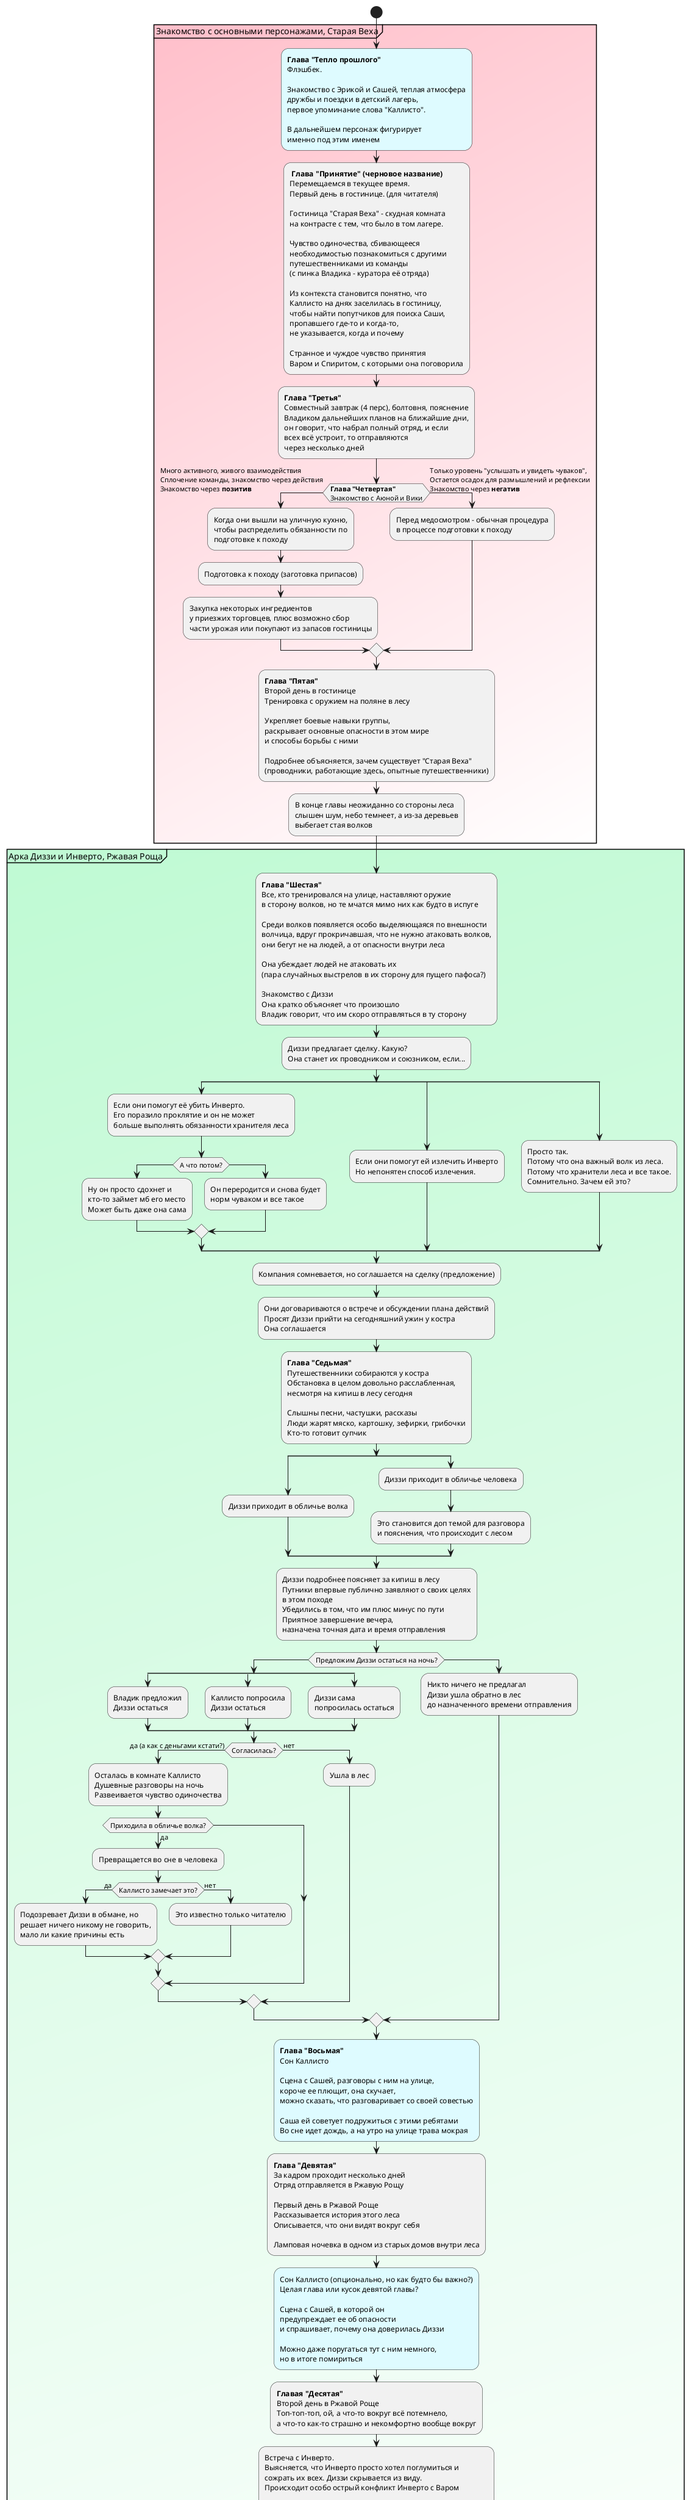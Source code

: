 @startuml
start

partition #pink/white "Знакомство с основными персонажами, Старая Веха" {

#defbff:<b>Глава "Тепло прошлого"
Флэшбек.

Знакомство с Эрикой и Сашей, теплая атмосфера
дружбы и поездки в детский лагерь,
первое упоминание слова "Каллисто".

В дальнейшем персонаж фигурирует
именно под этим именем;

:<b> Глава "Принятие" (черновое название)
Перемещаемся в текущее время.
Первый день в гостинице. (для читателя)

Гостиница "Старая Веха" - скудная комната
на контрасте с тем, что было в том лагере.

Чувство одиночества, сбивающееся
необходимостью познакомиться с другими
путешественниками из команды
(с пинка Владика - куратора её отряда)

Из контекста становится понятно, что
Каллисто на днях заселилась в гостиницу,
чтобы найти попутчиков для поиска Саши,
пропавшего где-то и когда-то,
не указывается, когда и почему

Странное и чуждое чувство принятия
Варом и Спиритом, с которыми она поговорила;

:<b>Глава "Третья"
Совместный завтрак (4 перс), болтовня, пояснение
Владиком дальнейших планов на ближайшие дни,
он говорит, что набрал полный отряд, и если
всех всё устроит, то отправляются
через несколько дней;

if (<b>Глава "Четвертая"\nЗнакомство с Аюной и Вики) is (Много активного, живого взаимодействия\nСплочение команды, знакомство через действия\nЗнакомство через <b>позитив) then
    :Когда они вышли на уличную кухню,
    чтобы распределить обязанности по
    подготовке к походу;

    :Подготовка к походу (заготовка припасов);

    :Закупка некоторых ингредиентов
    у приезжих торговцев, плюс возможно сбор
    части урожая или покупают из запасов гостиницы;
else (Только уровень "услышать и увидеть чуваков",\nОстается осадок для размышлений и рефлексии\nЗнакомство через <b>негатив)
    :Перед медосмотром - обычная процедура
    в процессе подготовки к походу;
endif

:<b>Глава "Пятая"
Второй день в гостинице
Тренировка с оружием на поляне в лесу

Укрепляет боевые навыки группы,
раскрывает основные опасности в этом мире
и способы борьбы с ними

Подробнее объясняется, зачем существует "Старая Веха"
(проводники, работающие здесь, опытные путешественники);

:В конце главы неожиданно со стороны леса
слышен шум, небо темнеет, а из-за деревьев
выбегает стая волков;

}

partition #c0fad4/white "Арка Диззи и Инверто, Ржавая Роща" {

:<b>Глава "Шестая"
Все, кто тренировался на улице, наставляют оружие
в сторону волков, но те мчатся мимо них как будто в испуге

Среди волков появляется особо выделяющаяся по внешности
волчица, вдруг прокричавшая, что не нужно атаковать волков,
они бегут не на людей, а от опасности внутри леса

Она убеждает людей не атаковать их
(пара случайных выстрелов в их сторону для пущего пафоса?)

Знакомство с Диззи
Она кратко объясняет что произошло
Владик говорит, что им скоро отправляться в ту сторону;

:Диззи предлагает сделку. Какую?
Она станет их проводником и союзником, если...;

split
   :Если они помогут её убить Инверто.
   Его поразило проклятие и он не может
   больше выполнять обязанности хранителя леса;

   if (А что потом?) then
    :Ну он просто сдохнет и
    кто-то займет мб его место
    Может быть даже она сама;
   else
    :Он переродится и снова будет
    норм чуваком и все такое;
   endif

split again
   :Если они помогут ей излечить Инверто
   Но непонятен способ излечения.;
split again
   :Просто так.
   Потому что она важный волк из леса.
   Потому что хранители леса и все такое.
   Сомнительно. Зачем ей это?;
end split
:Компания сомневается, но соглашается на сделку (предложение);

:Они договариваются о встрече и обсуждении плана действий
Просят Диззи прийти на сегодняшний ужин у костра
Она соглашается;

:<b>Глава "Седьмая"
Путешественники собираются у костра
Обстановка в целом довольно расслабленная,
несмотря на кипиш в лесу сегодня

Слышны песни, частушки, рассказы
Люди жарят мяско, картошку, зефирки, грибочки
Кто-то готовит супчик;

split
:Диззи приходит в обличье волка;

split again
:Диззи приходит в обличье человека;
:Это становится доп темой для разговора
и пояснения, что происходит с лесом;

end split

:Диззи подробнее поясняет за кипиш в лесу
Путники впервые публично заявляют о своих целях
в этом походе
Убедились в том, что им плюс минус по пути
Приятное завершение вечера,
назначена точная дата и время отправления;

if (Предложим Диззи остаться на ночь?) then

split
:Владик предложил
Диззи остаться;
split again
:Каллисто попросила
Диззи остаться;
split again
:Диззи сама
попросилась остаться;
end split

if (Согласилась?) then (да (а как с деньгами кстати?))
    :Осталась в комнате Каллисто
    Душевные разговоры на ночь
    Развеивается чувство одиночества;

    if (Приходила в обличье волка?) then (да)
        :Превращается во сне в человека;
        if (Каллисто замечает это?) then (да)
            :Подозревает Диззи в обмане, но
            решает ничего никому не говорить,
            мало ли какие причины есть;
        else (нет)
            :Это известно только читателю;
        end if


    endif
else (нет)
    :Ушла в лес;
endif

else
:Никто ничего не предлагал
Диззи ушла обратно в лес
до назначенного времени отправления;
endif

#defbff:<b>Глава "Восьмая"
Сон Каллисто

Сцена с Сашей, разговоры с ним на улице,
короче ее плющит, она скучает,
можно сказать, что разговаривает со своей совестью

Саша ей советует подружиться с этими ребятами
Во сне идет дождь, а на утро на улице трава мокрая;

:<b>Глава "Девятая"
За кадром проходит несколько дней
Отряд отправляется в Ржавую Рощу

Первый день в Ржавой Роще
Рассказывается история этого леса
Описывается, что они видят вокруг себя

Ламповая ночевка в одном из старых домов внутри леса;

#defbff:Сон Каллисто (опционально, но как будто бы важно?)
Целая глава или кусок девятой главы?

Сцена с Сашей, в которой он
предупреждает ее об опасности
и спрашивает, почему она доверилась Диззи

Можно даже поругаться тут с ним немного,
но в итоге помириться;

:<b>Главая "Десятая"
Второй день в Ржавой Роще
Топ-топ-топ, ой, а что-то вокруг всё потемнело,
а что-то как-то страшно и некомфортно вообще вокруг;

:Встреча с Инверто.
Выясняется, что Инверто просто хотел поглумиться и
сожрать их всех. Диззи скрывается из виду.
Происходит особо острый конфликт Инверто с Варом

На фоне того, что Инверто видит в Варе знакомые
тёмные черты, от которых тот хочет излечиться,
Инверто принимает решение усугубить ситуацию и заражает
его частью своей скверны. Вар теряется сознание.;

:Aюна использует магию огня
(никто не знал, что она так может),
уничтожает Инверто. Это вызывает страх у остальных,
но она спасла их;

:<b>Глава "Одиннадцатая"

Когда Диззи скрылась из виду, она присоединилась к стае.

Когда стая увидела, что Аюна расправилась с Инверто,
она обернулась против Диззи и приняла решение убить её,
предательницу, приведшую в лес таких опасных людей.

Диззи пытается убежать, преследуемая волками

Диззи случайно заступает за границу Призрачного Утёса
и становится призраком (весьма печальная картина);
}

partition #e0e1ff/white "Арка Спирита, Призрачный утес" {

:<b>Глава "Двенадцатая";
split
:Инверто мертв;
split again
:Инверто переродился
и как будто бы Диззи не на 100% им наврала;
end split

:Как в обоих случаях ведет себя стая?
Видят ли герои это,
Видит ли это читатель,
или это остается за кадром?;

split
:Путники оклемались и вернулись в дом,
в котором ночевали ранее, передохнули
и отправились дальше на Призрачный утес;

note right
Ненужное
возвращение?
end note
split again
:Путники оклемались, вышли из леса
в сторону Призрачного утеса, обсудили,
что за треш произошел, и разбили лагерь перед
утесом, чтобы на следующий день отправиться к нему;
end split

:Владик рассказывает, что есть особые места на
Призрачном утесе, через которые можно относительно
безопасно проходить. Путь становится еще безопаснее,
если человека проводит дух или полудух, поэтому,
когда люди отправляются через утес, обычно ищут
подходящего духа/полудуха, и Спирит один из них;

:Ночевка;

:<b>Глава "Тринадцатая"
Выступаем на утес... все я усталь писать уже два часа ночи;


}




stop
@enduml
